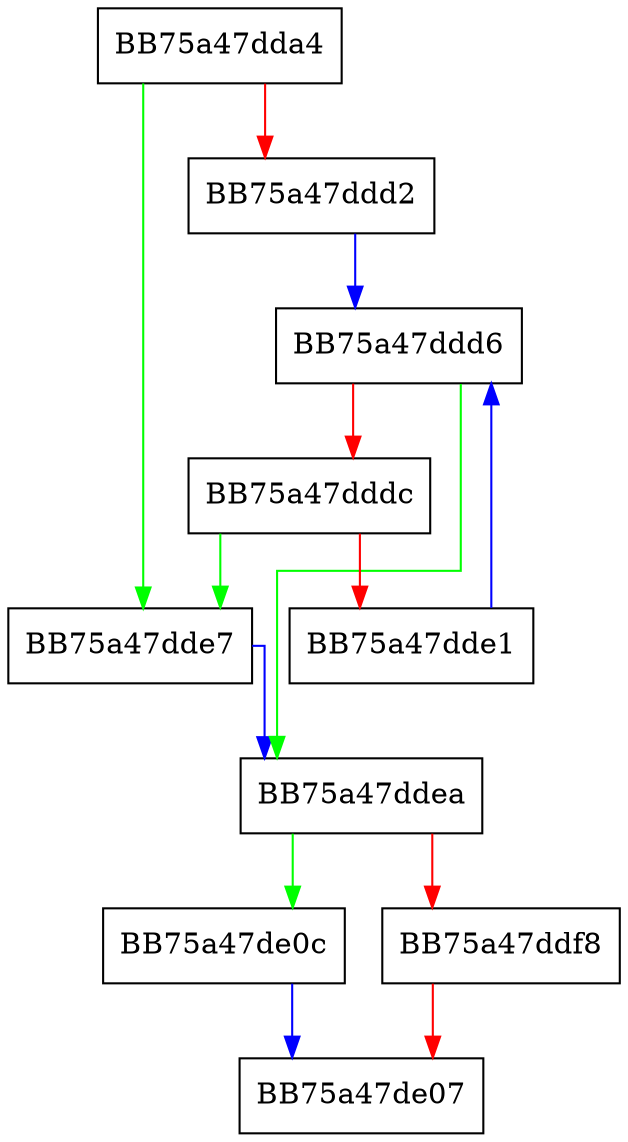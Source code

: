 digraph delete_handle {
  node [shape="box"];
  graph [splines=ortho];
  BB75a47dda4 -> BB75a47dde7 [color="green"];
  BB75a47dda4 -> BB75a47ddd2 [color="red"];
  BB75a47ddd2 -> BB75a47ddd6 [color="blue"];
  BB75a47ddd6 -> BB75a47ddea [color="green"];
  BB75a47ddd6 -> BB75a47dddc [color="red"];
  BB75a47dddc -> BB75a47dde7 [color="green"];
  BB75a47dddc -> BB75a47dde1 [color="red"];
  BB75a47dde1 -> BB75a47ddd6 [color="blue"];
  BB75a47dde7 -> BB75a47ddea [color="blue"];
  BB75a47ddea -> BB75a47de0c [color="green"];
  BB75a47ddea -> BB75a47ddf8 [color="red"];
  BB75a47ddf8 -> BB75a47de07 [color="red"];
  BB75a47de0c -> BB75a47de07 [color="blue"];
}